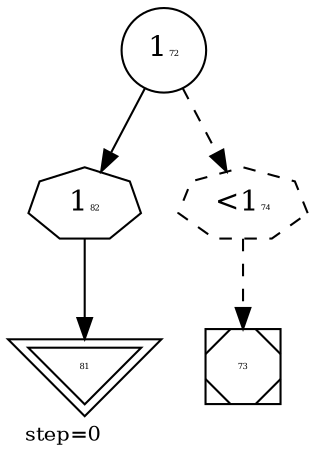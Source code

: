 digraph {
  graph  [labelloc=bottom,labeljust=left,fontsize="10",label="step=0"];
  "72" [shape=circle,peripheries="1",label=<1<FONT POINT-SIZE='4'>72</FONT>>,labelfontcolor=Black,color=black];
  "73" [shape=Msquare,peripheries="1",label=<<FONT POINT-SIZE='4'>73</FONT>>,labelfontcolor=black,color=black];
  "81" [shape=invtriangle,peripheries="2",label=<<FONT POINT-SIZE='4'>81</FONT>>,labelfontcolor=black,color=black];
  "82" [label=<1<FONT POINT-SIZE='4'>82</FONT>>,peripheries="1",color=black,shape=septagon];
  "72" -> "82" [color=black];
  "82" -> "81" [color=black];
  "74" [label=<&lt;1<FONT POINT-SIZE='4'>74</FONT>>,peripheries="1",color=black,style=dashed,shape=septagon];
  "72" -> "74" [style=dashed,color=black];
  "74" -> "73" [style=dashed,color=black];
}